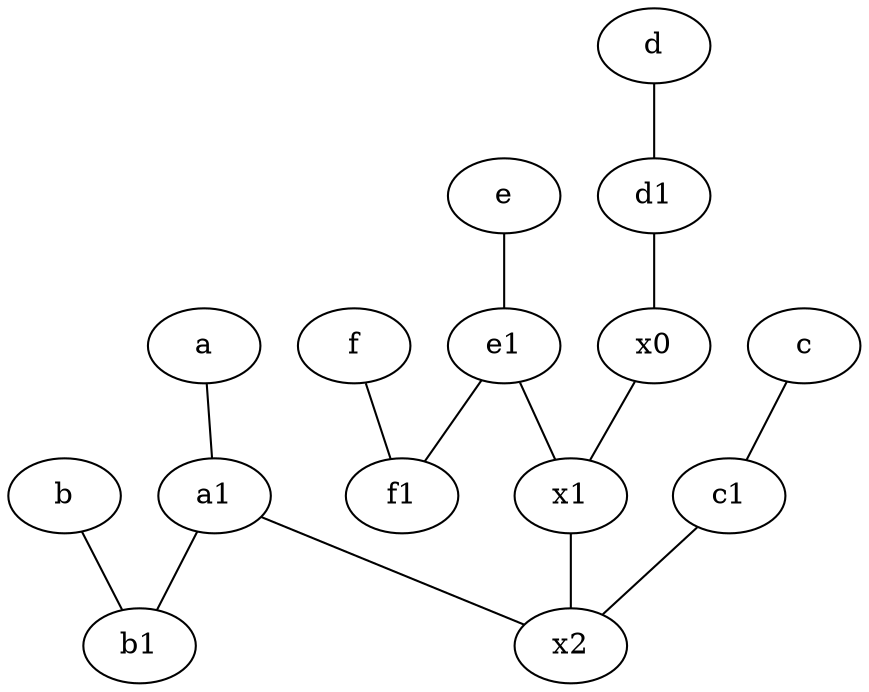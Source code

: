 graph {
	node [labelfontsize=50]
	x2 [labelfontsize=50]
	e1 [labelfontsize=50 pos="7,7!"]
	d1 [labelfontsize=50 pos="3,5!"]
	x0 [labelfontsize=50]
	a [labelfontsize=50 pos="8,2!"]
	a1 [labelfontsize=50 pos="8,3!"]
	f1 [labelfontsize=50 pos="3,8!"]
	x1 [labelfontsize=50]
	b1 [labelfontsize=50 pos="9,4!"]
	c1 [labelfontsize=50 pos="4.5,3!"]
	d1 -- x0
	c1 -- x2
	a -- a1
	a1 -- x2
	b -- b1
	f -- f1
	a1 -- b1
	c -- c1
	e1 -- f1
	d -- d1
	e1 -- x1
	x1 -- x2
	x0 -- x1
	e -- e1
}
